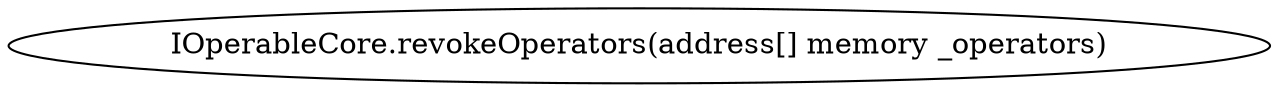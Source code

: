 digraph "" {
	graph [bb="0,0,509.5,36"];
	node [label="\N"];
	"IOperableCore.revokeOperators(address[] memory _operators)"	 [height=0.5,
		pos="254.75,18",
		width=7.0764];
}
digraph "" {
	graph [bb="0,0,509.5,36"];
	node [label="\N"];
	"IOperableCore.revokeOperators(address[] memory _operators)"	 [height=0.5,
		pos="254.75,18",
		width=7.0764];
}
digraph "" {
	graph [bb="0,0,509.5,36"];
	node [label="\N"];
	"IOperableCore.revokeOperators(address[] memory _operators)"	 [height=0.5,
		pos="254.75,18",
		width=7.0764];
}
digraph "" {
	graph [bb="0,0,509.5,36"];
	node [label="\N"];
	"IOperableCore.revokeOperators(address[] memory _operators)"	 [height=0.5,
		pos="254.75,18",
		width=7.0764];
}
digraph "" {
	graph [bb="0,0,509.5,36"];
	node [label="\N"];
	"IOperableCore.revokeOperators(address[] memory _operators)"	 [height=0.5,
		pos="254.75,18",
		width=7.0764];
}
